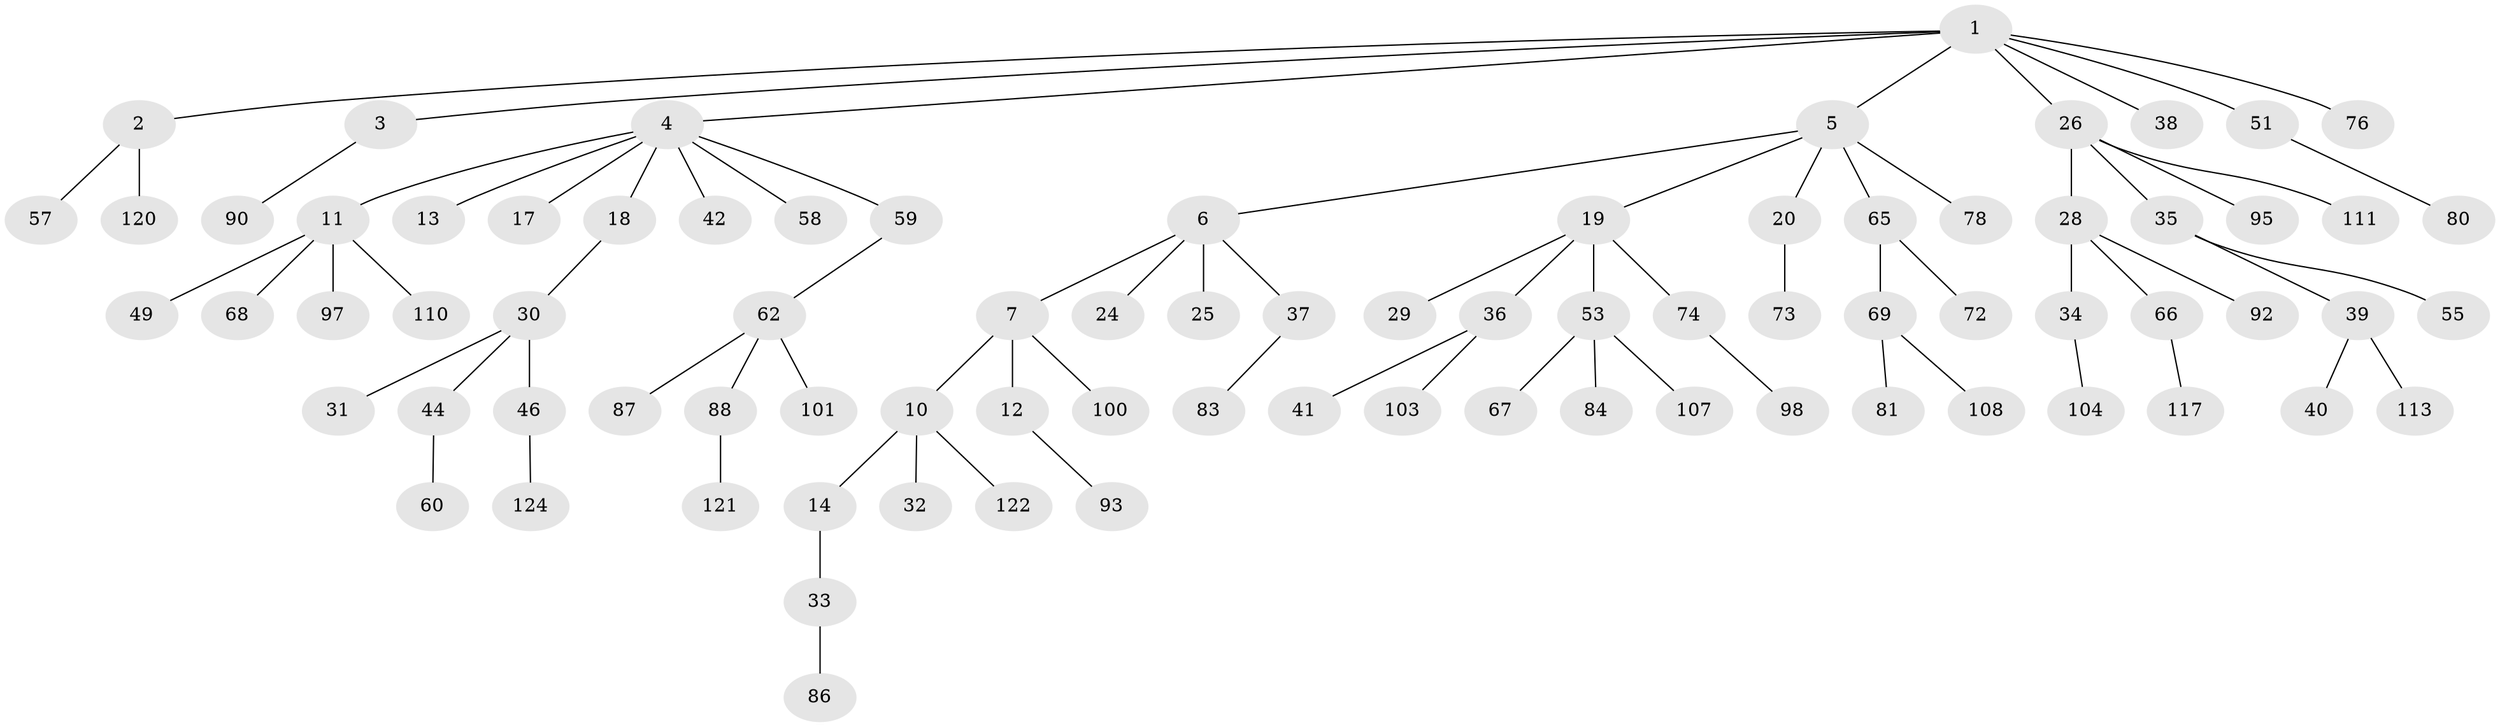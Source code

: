// original degree distribution, {9: 0.008064516129032258, 4: 0.0967741935483871, 3: 0.12096774193548387, 5: 0.016129032258064516, 6: 0.024193548387096774, 2: 0.20161290322580644, 1: 0.532258064516129}
// Generated by graph-tools (version 1.1) at 2025/42/03/06/25 10:42:06]
// undirected, 82 vertices, 81 edges
graph export_dot {
graph [start="1"]
  node [color=gray90,style=filled];
  1 [super="+45"];
  2 [super="+79"];
  3 [super="+21"];
  4 [super="+8"];
  5 [super="+16"];
  6 [super="+9"];
  7 [super="+77"];
  10 [super="+27"];
  11 [super="+15"];
  12;
  13 [super="+94"];
  14 [super="+114"];
  17 [super="+22"];
  18 [super="+23"];
  19 [super="+50"];
  20 [super="+102"];
  24;
  25;
  26 [super="+70"];
  28 [super="+43"];
  29 [super="+52"];
  30 [super="+91"];
  31 [super="+82"];
  32 [super="+119"];
  33 [super="+63"];
  34 [super="+47"];
  35 [super="+112"];
  36 [super="+48"];
  37 [super="+105"];
  38 [super="+54"];
  39 [super="+56"];
  40;
  41;
  42;
  44 [super="+109"];
  46 [super="+116"];
  49 [super="+64"];
  51;
  53 [super="+89"];
  55 [super="+61"];
  57 [super="+115"];
  58;
  59;
  60;
  62 [super="+71"];
  65;
  66;
  67;
  68;
  69 [super="+75"];
  72 [super="+96"];
  73;
  74 [super="+85"];
  76;
  78;
  80;
  81;
  83 [super="+118"];
  84;
  86;
  87 [super="+99"];
  88 [super="+106"];
  90;
  92;
  93;
  95;
  97 [super="+123"];
  98;
  100;
  101;
  103;
  104;
  107;
  108;
  110;
  111;
  113;
  117;
  120;
  121;
  122;
  124;
  1 -- 2;
  1 -- 3;
  1 -- 4;
  1 -- 5;
  1 -- 26;
  1 -- 38;
  1 -- 51;
  1 -- 76;
  2 -- 57;
  2 -- 120;
  3 -- 90;
  4 -- 17;
  4 -- 59;
  4 -- 18;
  4 -- 58;
  4 -- 42;
  4 -- 11;
  4 -- 13;
  5 -- 6;
  5 -- 19;
  5 -- 20;
  5 -- 65;
  5 -- 78;
  6 -- 7;
  6 -- 37;
  6 -- 24;
  6 -- 25;
  7 -- 10;
  7 -- 12;
  7 -- 100;
  10 -- 14;
  10 -- 122;
  10 -- 32;
  11 -- 97;
  11 -- 49;
  11 -- 68;
  11 -- 110;
  12 -- 93;
  14 -- 33;
  18 -- 30;
  19 -- 29;
  19 -- 36;
  19 -- 53;
  19 -- 74;
  20 -- 73;
  26 -- 28;
  26 -- 35;
  26 -- 95;
  26 -- 111;
  28 -- 34;
  28 -- 92;
  28 -- 66;
  30 -- 31;
  30 -- 44;
  30 -- 46;
  33 -- 86;
  34 -- 104;
  35 -- 39;
  35 -- 55;
  36 -- 41;
  36 -- 103;
  37 -- 83;
  39 -- 40;
  39 -- 113;
  44 -- 60;
  46 -- 124;
  51 -- 80;
  53 -- 67;
  53 -- 84;
  53 -- 107;
  59 -- 62;
  62 -- 101;
  62 -- 88;
  62 -- 87;
  65 -- 69;
  65 -- 72;
  66 -- 117;
  69 -- 81;
  69 -- 108;
  74 -- 98;
  88 -- 121;
}
